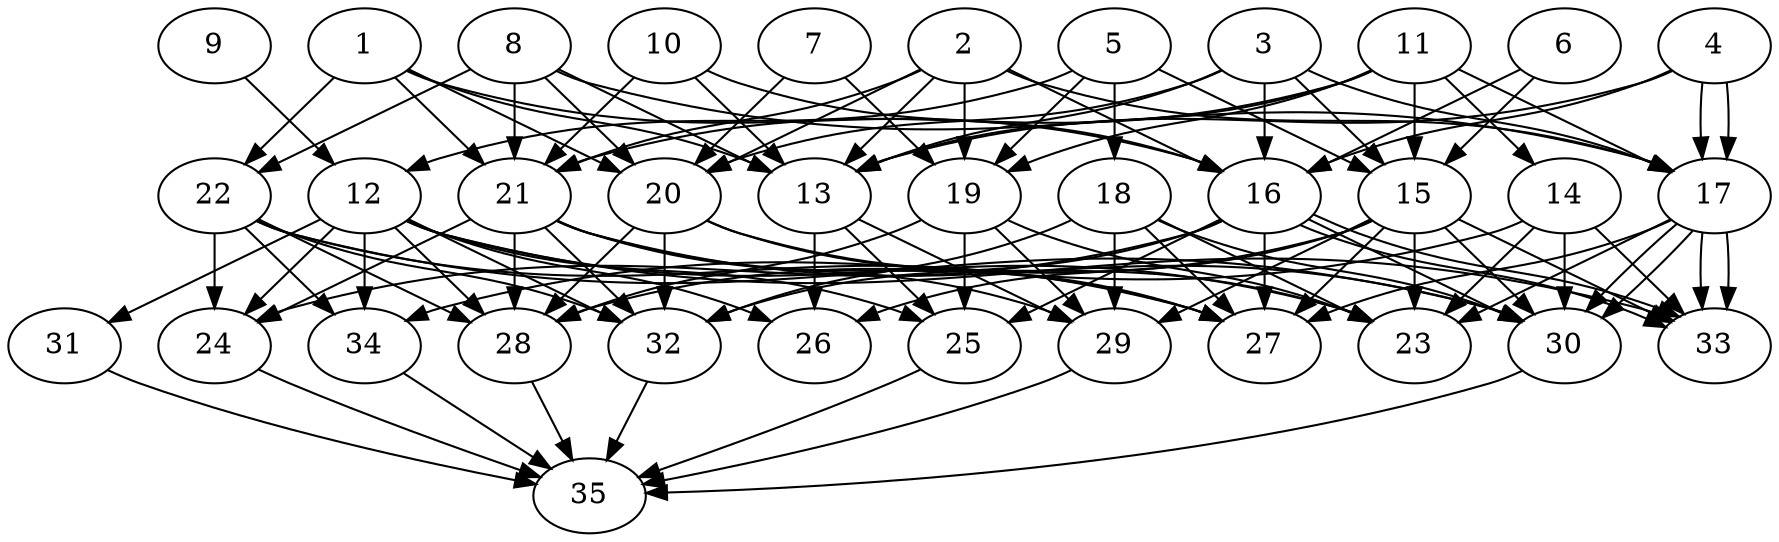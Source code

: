 // DAG automatically generated by daggen at Thu Oct  3 14:05:36 2019
// ./daggen --dot -n 35 --ccr 0.4 --fat 0.7 --regular 0.9 --density 0.7 --mindata 5242880 --maxdata 52428800 
digraph G {
  1 [size="105018880", alpha="0.09", expect_size="42007552"] 
  1 -> 13 [size ="42007552"]
  1 -> 16 [size ="42007552"]
  1 -> 20 [size ="42007552"]
  1 -> 21 [size ="42007552"]
  1 -> 22 [size ="42007552"]
  2 [size="50147840", alpha="0.05", expect_size="20059136"] 
  2 -> 13 [size ="20059136"]
  2 -> 16 [size ="20059136"]
  2 -> 17 [size ="20059136"]
  2 -> 19 [size ="20059136"]
  2 -> 20 [size ="20059136"]
  2 -> 21 [size ="20059136"]
  3 [size="27599360", alpha="0.15", expect_size="11039744"] 
  3 -> 13 [size ="11039744"]
  3 -> 15 [size ="11039744"]
  3 -> 16 [size ="11039744"]
  3 -> 17 [size ="11039744"]
  3 -> 20 [size ="11039744"]
  4 [size="22755840", alpha="0.03", expect_size="9102336"] 
  4 -> 13 [size ="9102336"]
  4 -> 16 [size ="9102336"]
  4 -> 17 [size ="9102336"]
  4 -> 17 [size ="9102336"]
  5 [size="54991360", alpha="0.01", expect_size="21996544"] 
  5 -> 12 [size ="21996544"]
  5 -> 15 [size ="21996544"]
  5 -> 18 [size ="21996544"]
  5 -> 19 [size ="21996544"]
  6 [size="75051520", alpha="0.19", expect_size="30020608"] 
  6 -> 15 [size ="30020608"]
  6 -> 16 [size ="30020608"]
  7 [size="121699840", alpha="0.07", expect_size="48679936"] 
  7 -> 19 [size ="48679936"]
  7 -> 20 [size ="48679936"]
  8 [size="85527040", alpha="0.03", expect_size="34210816"] 
  8 -> 13 [size ="34210816"]
  8 -> 17 [size ="34210816"]
  8 -> 20 [size ="34210816"]
  8 -> 21 [size ="34210816"]
  8 -> 22 [size ="34210816"]
  9 [size="57950720", alpha="0.13", expect_size="23180288"] 
  9 -> 12 [size ="23180288"]
  10 [size="89397760", alpha="0.11", expect_size="35759104"] 
  10 -> 13 [size ="35759104"]
  10 -> 16 [size ="35759104"]
  10 -> 21 [size ="35759104"]
  11 [size="120007680", alpha="0.12", expect_size="48003072"] 
  11 -> 13 [size ="48003072"]
  11 -> 14 [size ="48003072"]
  11 -> 15 [size ="48003072"]
  11 -> 17 [size ="48003072"]
  11 -> 19 [size ="48003072"]
  11 -> 21 [size ="48003072"]
  12 [size="56936960", alpha="0.07", expect_size="22774784"] 
  12 -> 23 [size ="22774784"]
  12 -> 24 [size ="22774784"]
  12 -> 25 [size ="22774784"]
  12 -> 26 [size ="22774784"]
  12 -> 28 [size ="22774784"]
  12 -> 31 [size ="22774784"]
  12 -> 32 [size ="22774784"]
  12 -> 33 [size ="22774784"]
  12 -> 34 [size ="22774784"]
  13 [size="86737920", alpha="0.15", expect_size="34695168"] 
  13 -> 25 [size ="34695168"]
  13 -> 26 [size ="34695168"]
  13 -> 29 [size ="34695168"]
  14 [size="59834880", alpha="0.13", expect_size="23933952"] 
  14 -> 23 [size ="23933952"]
  14 -> 30 [size ="23933952"]
  14 -> 33 [size ="23933952"]
  14 -> 34 [size ="23933952"]
  15 [size="80442880", alpha="0.12", expect_size="32177152"] 
  15 -> 23 [size ="32177152"]
  15 -> 26 [size ="32177152"]
  15 -> 27 [size ="32177152"]
  15 -> 28 [size ="32177152"]
  15 -> 29 [size ="32177152"]
  15 -> 30 [size ="32177152"]
  15 -> 33 [size ="32177152"]
  16 [size="86817280", alpha="0.00", expect_size="34726912"] 
  16 -> 24 [size ="34726912"]
  16 -> 25 [size ="34726912"]
  16 -> 27 [size ="34726912"]
  16 -> 30 [size ="34726912"]
  16 -> 32 [size ="34726912"]
  16 -> 33 [size ="34726912"]
  16 -> 33 [size ="34726912"]
  17 [size="82227200", alpha="0.01", expect_size="32890880"] 
  17 -> 23 [size ="32890880"]
  17 -> 27 [size ="32890880"]
  17 -> 30 [size ="32890880"]
  17 -> 30 [size ="32890880"]
  17 -> 33 [size ="32890880"]
  17 -> 33 [size ="32890880"]
  18 [size="125237760", alpha="0.04", expect_size="50095104"] 
  18 -> 23 [size ="50095104"]
  18 -> 27 [size ="50095104"]
  18 -> 29 [size ="50095104"]
  18 -> 30 [size ="50095104"]
  18 -> 32 [size ="50095104"]
  19 [size="26516480", alpha="0.20", expect_size="10606592"] 
  19 -> 23 [size ="10606592"]
  19 -> 25 [size ="10606592"]
  19 -> 28 [size ="10606592"]
  19 -> 29 [size ="10606592"]
  20 [size="104791040", alpha="0.01", expect_size="41916416"] 
  20 -> 23 [size ="41916416"]
  20 -> 27 [size ="41916416"]
  20 -> 28 [size ="41916416"]
  20 -> 32 [size ="41916416"]
  21 [size="52876800", alpha="0.17", expect_size="21150720"] 
  21 -> 24 [size ="21150720"]
  21 -> 27 [size ="21150720"]
  21 -> 28 [size ="21150720"]
  21 -> 29 [size ="21150720"]
  21 -> 30 [size ="21150720"]
  21 -> 32 [size ="21150720"]
  22 [size="122414080", alpha="0.19", expect_size="48965632"] 
  22 -> 24 [size ="48965632"]
  22 -> 27 [size ="48965632"]
  22 -> 28 [size ="48965632"]
  22 -> 30 [size ="48965632"]
  22 -> 32 [size ="48965632"]
  22 -> 34 [size ="48965632"]
  23 [size="44113920", alpha="0.04", expect_size="17645568"] 
  24 [size="15060480", alpha="0.11", expect_size="6024192"] 
  24 -> 35 [size ="6024192"]
  25 [size="92741120", alpha="0.05", expect_size="37096448"] 
  25 -> 35 [size ="37096448"]
  26 [size="48081920", alpha="0.09", expect_size="19232768"] 
  27 [size="48872960", alpha="0.11", expect_size="19549184"] 
  28 [size="57492480", alpha="0.06", expect_size="22996992"] 
  28 -> 35 [size ="22996992"]
  29 [size="78932480", alpha="0.09", expect_size="31572992"] 
  29 -> 35 [size ="31572992"]
  30 [size="78369280", alpha="0.04", expect_size="31347712"] 
  30 -> 35 [size ="31347712"]
  31 [size="81610240", alpha="0.18", expect_size="32644096"] 
  31 -> 35 [size ="32644096"]
  32 [size="62607360", alpha="0.19", expect_size="25042944"] 
  32 -> 35 [size ="25042944"]
  33 [size="58398720", alpha="0.12", expect_size="23359488"] 
  34 [size="83481600", alpha="0.14", expect_size="33392640"] 
  34 -> 35 [size ="33392640"]
  35 [size="29542400", alpha="0.06", expect_size="11816960"] 
}
